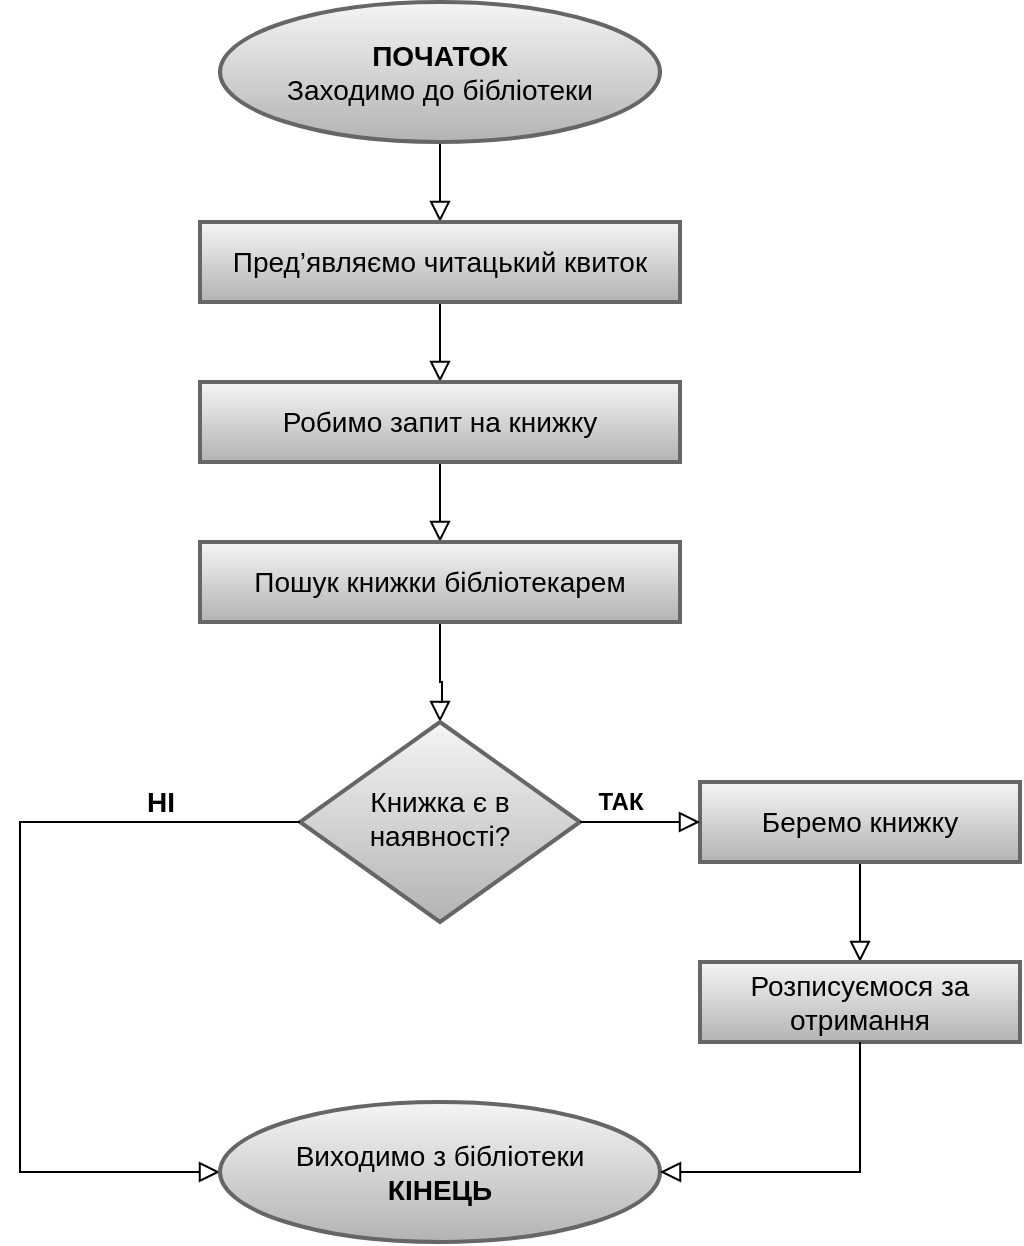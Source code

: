 <mxfile version="24.0.4" type="device">
  <diagram id="C5RBs43oDa-KdzZeNtuy" name="Page-1">
    <mxGraphModel dx="858" dy="406" grid="1" gridSize="10" guides="1" tooltips="1" connect="1" arrows="1" fold="1" page="1" pageScale="1" pageWidth="827" pageHeight="1169" background="none" math="0" shadow="0">
      <root>
        <mxCell id="WIyWlLk6GJQsqaUBKTNV-0" />
        <mxCell id="WIyWlLk6GJQsqaUBKTNV-1" parent="WIyWlLk6GJQsqaUBKTNV-0" />
        <mxCell id="WIyWlLk6GJQsqaUBKTNV-2" value="" style="rounded=0;html=1;jettySize=auto;orthogonalLoop=1;fontSize=11;endArrow=block;endFill=0;endSize=8;strokeWidth=1;shadow=0;labelBackgroundColor=none;edgeStyle=orthogonalEdgeStyle;exitX=0.5;exitY=1;exitDx=0;exitDy=0;entryX=0.5;entryY=0;entryDx=0;entryDy=0;" parent="WIyWlLk6GJQsqaUBKTNV-1" source="eAH29HLJDyGKY2sN0OEk-0" target="eAH29HLJDyGKY2sN0OEk-1" edge="1">
          <mxGeometry relative="1" as="geometry">
            <mxPoint x="400" y="130" as="targetPoint" />
          </mxGeometry>
        </mxCell>
        <mxCell id="WIyWlLk6GJQsqaUBKTNV-4" value="" style="rounded=0;html=1;jettySize=auto;orthogonalLoop=1;fontSize=11;endArrow=block;endFill=0;endSize=8;strokeWidth=1;shadow=0;labelBackgroundColor=none;edgeStyle=orthogonalEdgeStyle;exitX=0.5;exitY=1;exitDx=0;exitDy=0;entryX=0.5;entryY=0;entryDx=0;entryDy=0;" parent="WIyWlLk6GJQsqaUBKTNV-1" source="eAH29HLJDyGKY2sN0OEk-1" target="eAH29HLJDyGKY2sN0OEk-40" edge="1">
          <mxGeometry y="20" relative="1" as="geometry">
            <mxPoint as="offset" />
            <mxPoint x="405" y="200" as="targetPoint" />
          </mxGeometry>
        </mxCell>
        <mxCell id="WIyWlLk6GJQsqaUBKTNV-9" value="&lt;div&gt;&lt;br&gt;&lt;/div&gt;&lt;div&gt;&lt;br&gt;&lt;/div&gt;" style="edgeStyle=orthogonalEdgeStyle;rounded=0;html=1;jettySize=auto;orthogonalLoop=1;fontSize=11;endArrow=block;endFill=0;endSize=8;strokeWidth=1;shadow=0;labelBackgroundColor=none;exitX=0.5;exitY=1;exitDx=0;exitDy=0;entryX=0.5;entryY=0;entryDx=0;entryDy=0;" parent="WIyWlLk6GJQsqaUBKTNV-1" edge="1">
          <mxGeometry x="0.5" y="80" relative="1" as="geometry">
            <mxPoint as="offset" />
            <mxPoint x="405" y="240" as="sourcePoint" />
            <mxPoint x="400" y="280" as="targetPoint" />
            <Array as="points">
              <mxPoint x="400" y="250" />
              <mxPoint x="400" y="250" />
            </Array>
          </mxGeometry>
        </mxCell>
        <mxCell id="eAH29HLJDyGKY2sN0OEk-0" value="&lt;font style=&quot;font-size: 14px;&quot;&gt;&lt;b style=&quot;font-size: 14px;&quot;&gt;ПОЧАТОК&lt;/b&gt;&lt;/font&gt;&lt;div style=&quot;font-size: 14px;&quot;&gt;&lt;div style=&quot;font-size: 14px;&quot;&gt;&lt;span style=&quot;line-height: 115%; font-size: 14px;&quot;&gt;&lt;font style=&quot;font-size: 14px;&quot;&gt;Заходимо до бібліотеки&lt;/font&gt;&lt;/span&gt;&lt;br style=&quot;font-size: 14px;&quot;&gt;&lt;/div&gt;&lt;/div&gt;" style="ellipse;whiteSpace=wrap;html=1;strokeWidth=2;gradientColor=#b3b3b3;fillColor=#f5f5f5;strokeColor=#666666;fontSize=14;fontFamily=Helvetica;" vertex="1" parent="WIyWlLk6GJQsqaUBKTNV-1">
          <mxGeometry x="290" y="10" width="220" height="70" as="geometry" />
        </mxCell>
        <mxCell id="eAH29HLJDyGKY2sN0OEk-1" value="&lt;span style=&quot;font-size: 14px;&quot;&gt;Пред’являємо читацький квиток&lt;/span&gt;" style="rounded=0;whiteSpace=wrap;html=1;strokeWidth=2;gradientColor=#b3b3b3;fillColor=#f5f5f5;strokeColor=#666666;fontSize=14;fontFamily=Helvetica;" vertex="1" parent="WIyWlLk6GJQsqaUBKTNV-1">
          <mxGeometry x="280" y="120" width="240" height="40" as="geometry" />
        </mxCell>
        <mxCell id="eAH29HLJDyGKY2sN0OEk-5" value="&lt;b style=&quot;font-size: 12px;&quot;&gt;ТАК&lt;/b&gt;" style="edgeStyle=orthogonalEdgeStyle;rounded=0;html=1;jettySize=auto;orthogonalLoop=1;fontSize=12;endArrow=block;endFill=0;endSize=8;strokeWidth=1;shadow=0;labelBackgroundColor=none;exitX=0.5;exitY=1;exitDx=0;exitDy=0;entryX=0.5;entryY=0;entryDx=0;entryDy=0;" edge="1" parent="WIyWlLk6GJQsqaUBKTNV-1" source="eAH29HLJDyGKY2sN0OEk-41" target="eAH29HLJDyGKY2sN0OEk-9">
          <mxGeometry x="1" y="98" relative="1" as="geometry">
            <mxPoint x="-8" y="40" as="offset" />
            <mxPoint x="400" y="350" as="sourcePoint" />
            <mxPoint x="450" y="360" as="targetPoint" />
            <Array as="points">
              <mxPoint x="400" y="350" />
              <mxPoint x="401" y="350" />
              <mxPoint x="401" y="360" />
              <mxPoint x="400" y="360" />
            </Array>
          </mxGeometry>
        </mxCell>
        <mxCell id="eAH29HLJDyGKY2sN0OEk-9" value="&lt;span style=&quot;font-size: 14px;&quot;&gt;Книжка є в наявності?&lt;/span&gt;" style="rhombus;whiteSpace=wrap;html=1;shadow=0;fontFamily=Helvetica;fontSize=12;align=center;strokeWidth=2;spacing=6;spacingTop=-4;gradientColor=#b3b3b3;fillColor=#f5f5f5;strokeColor=#666666;" vertex="1" parent="WIyWlLk6GJQsqaUBKTNV-1">
          <mxGeometry x="330" y="370" width="140" height="100" as="geometry" />
        </mxCell>
        <mxCell id="eAH29HLJDyGKY2sN0OEk-19" value="" style="edgeStyle=orthogonalEdgeStyle;rounded=0;html=1;jettySize=auto;orthogonalLoop=1;fontSize=11;endArrow=block;endFill=0;endSize=8;strokeWidth=1;shadow=0;labelBackgroundColor=none;entryX=0.5;entryY=0;entryDx=0;entryDy=0;exitX=0.5;exitY=1;exitDx=0;exitDy=0;" edge="1" parent="WIyWlLk6GJQsqaUBKTNV-1" source="eAH29HLJDyGKY2sN0OEk-24" target="eAH29HLJDyGKY2sN0OEk-33">
          <mxGeometry x="-0.216" y="20" relative="1" as="geometry">
            <mxPoint as="offset" />
            <mxPoint x="610" y="450" as="sourcePoint" />
            <mxPoint x="600" y="500" as="targetPoint" />
            <Array as="points" />
          </mxGeometry>
        </mxCell>
        <mxCell id="eAH29HLJDyGKY2sN0OEk-24" value="&lt;font style=&quot;font-size: 14px;&quot;&gt;Беремо книжку&lt;/font&gt;" style="rounded=0;whiteSpace=wrap;html=1;strokeWidth=2;gradientColor=#b3b3b3;fontSize=14;fontFamily=Helvetica;fillColor=#f5f5f5;strokeColor=#666666;" vertex="1" parent="WIyWlLk6GJQsqaUBKTNV-1">
          <mxGeometry x="530" y="400" width="160" height="40" as="geometry" />
        </mxCell>
        <mxCell id="eAH29HLJDyGKY2sN0OEk-29" value="" style="edgeStyle=orthogonalEdgeStyle;rounded=0;html=1;jettySize=auto;orthogonalLoop=1;fontSize=11;endArrow=block;endFill=0;endSize=8;strokeWidth=1;shadow=0;labelBackgroundColor=none;entryX=0;entryY=0.5;entryDx=0;entryDy=0;exitX=1;exitY=0.5;exitDx=0;exitDy=0;" edge="1" parent="WIyWlLk6GJQsqaUBKTNV-1" source="eAH29HLJDyGKY2sN0OEk-9" target="eAH29HLJDyGKY2sN0OEk-24">
          <mxGeometry x="-0.216" y="20" relative="1" as="geometry">
            <mxPoint as="offset" />
            <mxPoint x="480" y="390" as="sourcePoint" />
            <mxPoint x="490" y="470" as="targetPoint" />
            <Array as="points">
              <mxPoint x="490" y="420" />
              <mxPoint x="490" y="420" />
            </Array>
          </mxGeometry>
        </mxCell>
        <mxCell id="eAH29HLJDyGKY2sN0OEk-31" value="" style="edgeStyle=orthogonalEdgeStyle;rounded=0;html=1;jettySize=auto;orthogonalLoop=1;fontSize=11;endArrow=block;endFill=0;endSize=8;strokeWidth=1;shadow=0;labelBackgroundColor=none;exitX=0;exitY=0.5;exitDx=0;exitDy=0;entryX=0;entryY=0.5;entryDx=0;entryDy=0;" edge="1" parent="WIyWlLk6GJQsqaUBKTNV-1" source="eAH29HLJDyGKY2sN0OEk-9" target="eAH29HLJDyGKY2sN0OEk-35">
          <mxGeometry x="-0.216" y="20" relative="1" as="geometry">
            <mxPoint as="offset" />
            <mxPoint x="400" y="560" as="sourcePoint" />
            <mxPoint x="520" y="570" as="targetPoint" />
            <Array as="points">
              <mxPoint x="190" y="420" />
              <mxPoint x="190" y="595" />
            </Array>
          </mxGeometry>
        </mxCell>
        <mxCell id="eAH29HLJDyGKY2sN0OEk-32" value="&lt;div&gt;&lt;font style=&quot;font-size: 14px;&quot;&gt;НІ&lt;/font&gt;&lt;/div&gt;" style="edgeLabel;html=1;align=center;verticalAlign=middle;resizable=0;points=[];labelBackgroundColor=none;fontStyle=1" vertex="1" connectable="0" parent="eAH29HLJDyGKY2sN0OEk-31">
          <mxGeometry relative="1" as="geometry">
            <mxPoint x="70" y="-78" as="offset" />
          </mxGeometry>
        </mxCell>
        <mxCell id="eAH29HLJDyGKY2sN0OEk-33" value="&lt;span style=&quot;font-size: 14px; line-height: 115%;&quot;&gt;Розписуємося за отримання&lt;/span&gt;" style="rounded=0;whiteSpace=wrap;html=1;strokeWidth=2;gradientColor=#b3b3b3;fontSize=14;fontFamily=Helvetica;fillColor=#f5f5f5;strokeColor=#666666;" vertex="1" parent="WIyWlLk6GJQsqaUBKTNV-1">
          <mxGeometry x="530" y="490" width="160" height="40" as="geometry" />
        </mxCell>
        <mxCell id="eAH29HLJDyGKY2sN0OEk-35" value="&lt;div style=&quot;font-size: 14px;&quot;&gt;&lt;div style=&quot;font-size: 14px;&quot;&gt;&lt;span style=&quot;font-size: 14px; line-height: 115%;&quot;&gt;Виходимо з бібліотеки&lt;/span&gt;&lt;br style=&quot;font-size: 14px;&quot;&gt;&lt;/div&gt;&lt;div style=&quot;font-size: 14px;&quot;&gt;&lt;span style=&quot;line-height: 115%; font-size: 14px;&quot;&gt;&lt;font style=&quot;font-size: 14px;&quot;&gt;&lt;b style=&quot;font-size: 14px;&quot;&gt;КІНЕЦЬ&lt;/b&gt;&lt;/font&gt;&lt;/span&gt;&lt;/div&gt;&lt;/div&gt;" style="ellipse;whiteSpace=wrap;html=1;strokeWidth=2;gradientColor=#b3b3b3;fontSize=14;fontFamily=Helvetica;fillColor=#f5f5f5;strokeColor=#666666;" vertex="1" parent="WIyWlLk6GJQsqaUBKTNV-1">
          <mxGeometry x="290" y="560" width="220" height="70" as="geometry" />
        </mxCell>
        <mxCell id="eAH29HLJDyGKY2sN0OEk-37" value="" style="edgeStyle=orthogonalEdgeStyle;rounded=0;html=1;jettySize=auto;orthogonalLoop=1;fontSize=11;endArrow=block;endFill=0;endSize=8;strokeWidth=1;shadow=0;labelBackgroundColor=none;exitX=0.5;exitY=1;exitDx=0;exitDy=0;entryX=1;entryY=0.5;entryDx=0;entryDy=0;" edge="1" parent="WIyWlLk6GJQsqaUBKTNV-1" source="eAH29HLJDyGKY2sN0OEk-33" target="eAH29HLJDyGKY2sN0OEk-35">
          <mxGeometry x="-0.216" y="20" relative="1" as="geometry">
            <mxPoint as="offset" />
            <mxPoint x="380" y="640" as="sourcePoint" />
            <mxPoint x="380" y="680" as="targetPoint" />
            <Array as="points">
              <mxPoint x="610" y="595" />
            </Array>
          </mxGeometry>
        </mxCell>
        <mxCell id="eAH29HLJDyGKY2sN0OEk-40" value="&lt;span style=&quot;font-size: 14px; line-height: 115%;&quot;&gt;Робимо запит на книжку&lt;/span&gt;" style="rounded=0;whiteSpace=wrap;html=1;fillColor=#f5f5f5;gradientColor=#b3b3b3;strokeColor=#666666;strokeWidth=2;fontSize=14;fontFamily=Helvetica;" vertex="1" parent="WIyWlLk6GJQsqaUBKTNV-1">
          <mxGeometry x="280" y="200" width="240" height="40" as="geometry" />
        </mxCell>
        <mxCell id="eAH29HLJDyGKY2sN0OEk-41" value="&lt;span style=&quot;font-size: 14px; line-height: 115%;&quot;&gt;Пошук книжки бібліотекарем&lt;/span&gt;" style="rounded=0;whiteSpace=wrap;html=1;fillColor=#f5f5f5;gradientColor=#b3b3b3;strokeColor=#666666;strokeWidth=2;fontSize=14;fontFamily=Helvetica;" vertex="1" parent="WIyWlLk6GJQsqaUBKTNV-1">
          <mxGeometry x="280" y="280" width="240" height="40" as="geometry" />
        </mxCell>
      </root>
    </mxGraphModel>
  </diagram>
</mxfile>
